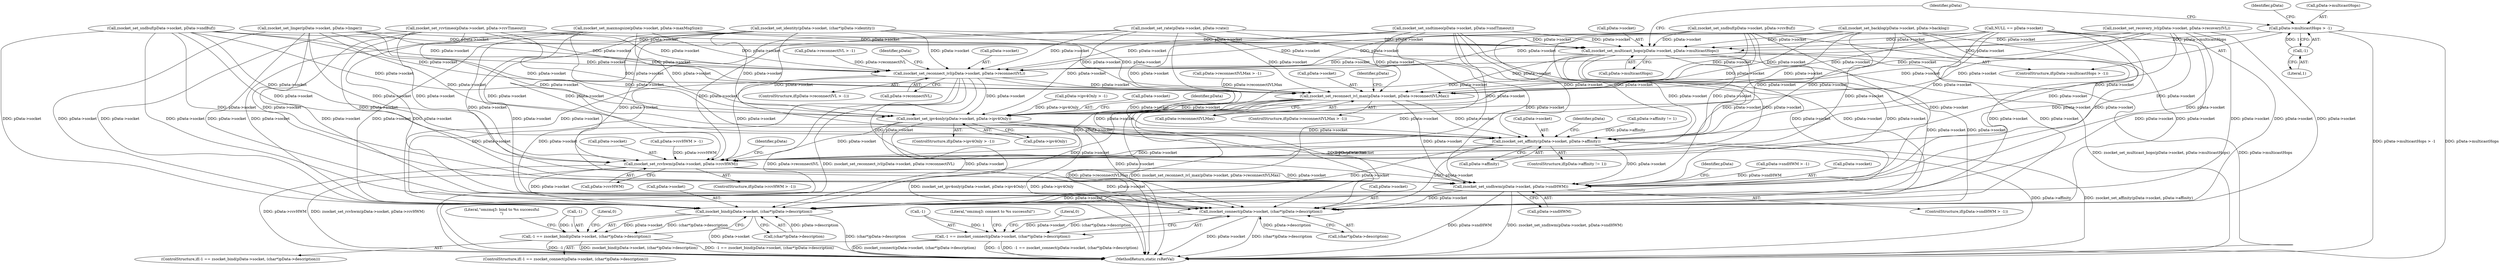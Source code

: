 digraph "1_rsyslog_062d0c671a29f7c6f7dff4a2f1f35df375bbb30b_0@pointer" {
"1000292" [label="(Call,pData->multicastHops > -1)"];
"1000296" [label="(Call,-1)"];
"1000298" [label="(Call,zsocket_set_multicast_hops(pData->socket, pData->multicastHops))"];
"1000312" [label="(Call,zsocket_set_reconnect_ivl(pData->socket, pData->reconnectIVL))"];
"1000326" [label="(Call,zsocket_set_reconnect_ivl_max(pData->socket, pData->reconnectIVLMax))"];
"1000340" [label="(Call,zsocket_set_ipv4only(pData->socket, pData->ipv4Only))"];
"1000353" [label="(Call,zsocket_set_affinity(pData->socket, pData->affinity))"];
"1000367" [label="(Call,zsocket_set_rcvhwm(pData->socket, pData->rcvHWM))"];
"1000381" [label="(Call,zsocket_set_sndhwm(pData->socket, pData->sndHWM))"];
"1000399" [label="(Call,zsocket_bind(pData->socket, (char*)pData->description))"];
"1000396" [label="(Call,-1 == zsocket_bind(pData->socket, (char*)pData->description))"];
"1000431" [label="(Call,zsocket_connect(pData->socket, (char*)pData->description))"];
"1000428" [label="(Call,-1 == zsocket_connect(pData->socket, (char*)pData->description))"];
"1000327" [label="(Call,pData->socket)"];
"1000396" [label="(Call,-1 == zsocket_bind(pData->socket, (char*)pData->description))"];
"1000381" [label="(Call,zsocket_set_sndhwm(pData->socket, pData->sndHWM))"];
"1000336" [label="(Identifier,pData)"];
"1000334" [label="(Call,pData->ipv4Only > -1)"];
"1000320" [label="(Call,pData->reconnectIVLMax > -1)"];
"1000296" [label="(Call,-1)"];
"1000228" [label="(Call,zsocket_set_sndtimeo(pData->socket, pData->sndTimeout))"];
"1000344" [label="(Call,pData->ipv4Only)"];
"1000354" [label="(Call,pData->socket)"];
"1000391" [label="(Identifier,pData)"];
"1000363" [label="(Identifier,pData)"];
"1000200" [label="(Call,zsocket_set_linger(pData->socket, pData->linger))"];
"1000353" [label="(Call,zsocket_set_affinity(pData->socket, pData->affinity))"];
"1000330" [label="(Call,pData->reconnectIVLMax)"];
"1000156" [label="(Call,zsocket_set_identity(pData->socket, (char*)pData->identity))"];
"1000316" [label="(Call,pData->reconnectIVL)"];
"1000242" [label="(Call,zsocket_set_rcvtimeo(pData->socket, pData->rcvTimeout))"];
"1000348" [label="(Call,pData->affinity != 1)"];
"1000186" [label="(Call,zsocket_set_sndbuf(pData->socket, pData->rcvBuf))"];
"1000375" [label="(Call,pData->sndHWM > -1)"];
"1000319" [label="(ControlStructure,if(pData->reconnectIVLMax > -1))"];
"1000312" [label="(Call,zsocket_set_reconnect_ivl(pData->socket, pData->reconnectIVL))"];
"1000300" [label="(Identifier,pData)"];
"1000135" [label="(Call,NULL == pData->socket)"];
"1000284" [label="(Call,zsocket_set_recovery_ivl(pData->socket, pData->recoveryIVL))"];
"1000395" [label="(ControlStructure,if(-1 == zsocket_bind(pData->socket, (char*)pData->description)))"];
"1000374" [label="(ControlStructure,if(pData->sndHWM > -1))"];
"1000270" [label="(Call,zsocket_set_rate(pData->socket, pData->rate))"];
"1000308" [label="(Identifier,pData)"];
"1000421" [label="(Literal,\"omzmq3: bind to %s successful\n\")"];
"1000347" [label="(ControlStructure,if(pData->affinity != 1))"];
"1000397" [label="(Call,-1)"];
"1000357" [label="(Call,pData->affinity)"];
"1000377" [label="(Identifier,pData)"];
"1000382" [label="(Call,pData->socket)"];
"1000297" [label="(Literal,1)"];
"1000442" [label="(Literal,0)"];
"1000313" [label="(Call,pData->socket)"];
"1000340" [label="(Call,zsocket_set_ipv4only(pData->socket, pData->ipv4Only))"];
"1000298" [label="(Call,zsocket_set_multicast_hops(pData->socket, pData->multicastHops))"];
"1000371" [label="(Call,pData->rcvHWM)"];
"1000367" [label="(Call,zsocket_set_rcvhwm(pData->socket, pData->rcvHWM))"];
"1000431" [label="(Call,zsocket_connect(pData->socket, (char*)pData->description))"];
"1000305" [label="(ControlStructure,if(pData->reconnectIVL > -1))"];
"1000429" [label="(Call,-1)"];
"1000326" [label="(Call,zsocket_set_reconnect_ivl_max(pData->socket, pData->reconnectIVLMax))"];
"1000292" [label="(Call,pData->multicastHops > -1)"];
"1000427" [label="(ControlStructure,if(-1 == zsocket_connect(pData->socket, (char*)pData->description)))"];
"1000333" [label="(ControlStructure,if(pData->ipv4Only > -1))"];
"1000341" [label="(Call,pData->socket)"];
"1000368" [label="(Call,pData->socket)"];
"1000306" [label="(Call,pData->reconnectIVL > -1)"];
"1000214" [label="(Call,zsocket_set_backlog(pData->socket, pData->backlog))"];
"1000360" [label="(ControlStructure,if(pData->rcvHWM > -1))"];
"1000399" [label="(Call,zsocket_bind(pData->socket, (char*)pData->description))"];
"1000453" [label="(Literal,\"omzmq3: connect to %s successful\")"];
"1000322" [label="(Identifier,pData)"];
"1000403" [label="(Call,(char*)pData->description)"];
"1000256" [label="(Call,zsocket_set_maxmsgsize(pData->socket, pData->maxMsgSize))"];
"1000410" [label="(Literal,0)"];
"1000459" [label="(MethodReturn,static rsRetVal)"];
"1000432" [label="(Call,pData->socket)"];
"1000302" [label="(Call,pData->multicastHops)"];
"1000299" [label="(Call,pData->socket)"];
"1000435" [label="(Call,(char*)pData->description)"];
"1000291" [label="(ControlStructure,if(pData->multicastHops > -1))"];
"1000361" [label="(Call,pData->rcvHWM > -1)"];
"1000385" [label="(Call,pData->sndHWM)"];
"1000428" [label="(Call,-1 == zsocket_connect(pData->socket, (char*)pData->description))"];
"1000172" [label="(Call,zsocket_set_sndbuf(pData->socket, pData->sndBuf))"];
"1000293" [label="(Call,pData->multicastHops)"];
"1000350" [label="(Identifier,pData)"];
"1000400" [label="(Call,pData->socket)"];
"1000292" -> "1000291"  [label="AST: "];
"1000292" -> "1000296"  [label="CFG: "];
"1000293" -> "1000292"  [label="AST: "];
"1000296" -> "1000292"  [label="AST: "];
"1000300" -> "1000292"  [label="CFG: "];
"1000308" -> "1000292"  [label="CFG: "];
"1000292" -> "1000459"  [label="DDG: pData->multicastHops > -1"];
"1000292" -> "1000459"  [label="DDG: pData->multicastHops"];
"1000296" -> "1000292"  [label="DDG: 1"];
"1000292" -> "1000298"  [label="DDG: pData->multicastHops"];
"1000296" -> "1000297"  [label="CFG: "];
"1000297" -> "1000296"  [label="AST: "];
"1000298" -> "1000291"  [label="AST: "];
"1000298" -> "1000302"  [label="CFG: "];
"1000299" -> "1000298"  [label="AST: "];
"1000302" -> "1000298"  [label="AST: "];
"1000308" -> "1000298"  [label="CFG: "];
"1000298" -> "1000459"  [label="DDG: zsocket_set_multicast_hops(pData->socket, pData->multicastHops)"];
"1000298" -> "1000459"  [label="DDG: pData->multicastHops"];
"1000186" -> "1000298"  [label="DDG: pData->socket"];
"1000200" -> "1000298"  [label="DDG: pData->socket"];
"1000284" -> "1000298"  [label="DDG: pData->socket"];
"1000156" -> "1000298"  [label="DDG: pData->socket"];
"1000228" -> "1000298"  [label="DDG: pData->socket"];
"1000172" -> "1000298"  [label="DDG: pData->socket"];
"1000270" -> "1000298"  [label="DDG: pData->socket"];
"1000214" -> "1000298"  [label="DDG: pData->socket"];
"1000256" -> "1000298"  [label="DDG: pData->socket"];
"1000135" -> "1000298"  [label="DDG: pData->socket"];
"1000242" -> "1000298"  [label="DDG: pData->socket"];
"1000298" -> "1000312"  [label="DDG: pData->socket"];
"1000298" -> "1000326"  [label="DDG: pData->socket"];
"1000298" -> "1000340"  [label="DDG: pData->socket"];
"1000298" -> "1000353"  [label="DDG: pData->socket"];
"1000298" -> "1000367"  [label="DDG: pData->socket"];
"1000298" -> "1000381"  [label="DDG: pData->socket"];
"1000298" -> "1000399"  [label="DDG: pData->socket"];
"1000298" -> "1000431"  [label="DDG: pData->socket"];
"1000312" -> "1000305"  [label="AST: "];
"1000312" -> "1000316"  [label="CFG: "];
"1000313" -> "1000312"  [label="AST: "];
"1000316" -> "1000312"  [label="AST: "];
"1000322" -> "1000312"  [label="CFG: "];
"1000312" -> "1000459"  [label="DDG: zsocket_set_reconnect_ivl(pData->socket, pData->reconnectIVL)"];
"1000312" -> "1000459"  [label="DDG: pData->reconnectIVL"];
"1000186" -> "1000312"  [label="DDG: pData->socket"];
"1000200" -> "1000312"  [label="DDG: pData->socket"];
"1000284" -> "1000312"  [label="DDG: pData->socket"];
"1000156" -> "1000312"  [label="DDG: pData->socket"];
"1000228" -> "1000312"  [label="DDG: pData->socket"];
"1000172" -> "1000312"  [label="DDG: pData->socket"];
"1000270" -> "1000312"  [label="DDG: pData->socket"];
"1000214" -> "1000312"  [label="DDG: pData->socket"];
"1000256" -> "1000312"  [label="DDG: pData->socket"];
"1000135" -> "1000312"  [label="DDG: pData->socket"];
"1000242" -> "1000312"  [label="DDG: pData->socket"];
"1000306" -> "1000312"  [label="DDG: pData->reconnectIVL"];
"1000312" -> "1000326"  [label="DDG: pData->socket"];
"1000312" -> "1000340"  [label="DDG: pData->socket"];
"1000312" -> "1000353"  [label="DDG: pData->socket"];
"1000312" -> "1000367"  [label="DDG: pData->socket"];
"1000312" -> "1000381"  [label="DDG: pData->socket"];
"1000312" -> "1000399"  [label="DDG: pData->socket"];
"1000312" -> "1000431"  [label="DDG: pData->socket"];
"1000326" -> "1000319"  [label="AST: "];
"1000326" -> "1000330"  [label="CFG: "];
"1000327" -> "1000326"  [label="AST: "];
"1000330" -> "1000326"  [label="AST: "];
"1000336" -> "1000326"  [label="CFG: "];
"1000326" -> "1000459"  [label="DDG: zsocket_set_reconnect_ivl_max(pData->socket, pData->reconnectIVLMax)"];
"1000326" -> "1000459"  [label="DDG: pData->reconnectIVLMax"];
"1000186" -> "1000326"  [label="DDG: pData->socket"];
"1000200" -> "1000326"  [label="DDG: pData->socket"];
"1000284" -> "1000326"  [label="DDG: pData->socket"];
"1000156" -> "1000326"  [label="DDG: pData->socket"];
"1000228" -> "1000326"  [label="DDG: pData->socket"];
"1000172" -> "1000326"  [label="DDG: pData->socket"];
"1000270" -> "1000326"  [label="DDG: pData->socket"];
"1000214" -> "1000326"  [label="DDG: pData->socket"];
"1000256" -> "1000326"  [label="DDG: pData->socket"];
"1000135" -> "1000326"  [label="DDG: pData->socket"];
"1000242" -> "1000326"  [label="DDG: pData->socket"];
"1000320" -> "1000326"  [label="DDG: pData->reconnectIVLMax"];
"1000326" -> "1000340"  [label="DDG: pData->socket"];
"1000326" -> "1000353"  [label="DDG: pData->socket"];
"1000326" -> "1000367"  [label="DDG: pData->socket"];
"1000326" -> "1000381"  [label="DDG: pData->socket"];
"1000326" -> "1000399"  [label="DDG: pData->socket"];
"1000326" -> "1000431"  [label="DDG: pData->socket"];
"1000340" -> "1000333"  [label="AST: "];
"1000340" -> "1000344"  [label="CFG: "];
"1000341" -> "1000340"  [label="AST: "];
"1000344" -> "1000340"  [label="AST: "];
"1000350" -> "1000340"  [label="CFG: "];
"1000340" -> "1000459"  [label="DDG: pData->ipv4Only"];
"1000340" -> "1000459"  [label="DDG: zsocket_set_ipv4only(pData->socket, pData->ipv4Only)"];
"1000186" -> "1000340"  [label="DDG: pData->socket"];
"1000200" -> "1000340"  [label="DDG: pData->socket"];
"1000284" -> "1000340"  [label="DDG: pData->socket"];
"1000156" -> "1000340"  [label="DDG: pData->socket"];
"1000228" -> "1000340"  [label="DDG: pData->socket"];
"1000172" -> "1000340"  [label="DDG: pData->socket"];
"1000270" -> "1000340"  [label="DDG: pData->socket"];
"1000214" -> "1000340"  [label="DDG: pData->socket"];
"1000256" -> "1000340"  [label="DDG: pData->socket"];
"1000135" -> "1000340"  [label="DDG: pData->socket"];
"1000242" -> "1000340"  [label="DDG: pData->socket"];
"1000334" -> "1000340"  [label="DDG: pData->ipv4Only"];
"1000340" -> "1000353"  [label="DDG: pData->socket"];
"1000340" -> "1000367"  [label="DDG: pData->socket"];
"1000340" -> "1000381"  [label="DDG: pData->socket"];
"1000340" -> "1000399"  [label="DDG: pData->socket"];
"1000340" -> "1000431"  [label="DDG: pData->socket"];
"1000353" -> "1000347"  [label="AST: "];
"1000353" -> "1000357"  [label="CFG: "];
"1000354" -> "1000353"  [label="AST: "];
"1000357" -> "1000353"  [label="AST: "];
"1000363" -> "1000353"  [label="CFG: "];
"1000353" -> "1000459"  [label="DDG: pData->affinity"];
"1000353" -> "1000459"  [label="DDG: zsocket_set_affinity(pData->socket, pData->affinity)"];
"1000186" -> "1000353"  [label="DDG: pData->socket"];
"1000200" -> "1000353"  [label="DDG: pData->socket"];
"1000284" -> "1000353"  [label="DDG: pData->socket"];
"1000156" -> "1000353"  [label="DDG: pData->socket"];
"1000228" -> "1000353"  [label="DDG: pData->socket"];
"1000172" -> "1000353"  [label="DDG: pData->socket"];
"1000214" -> "1000353"  [label="DDG: pData->socket"];
"1000256" -> "1000353"  [label="DDG: pData->socket"];
"1000270" -> "1000353"  [label="DDG: pData->socket"];
"1000135" -> "1000353"  [label="DDG: pData->socket"];
"1000242" -> "1000353"  [label="DDG: pData->socket"];
"1000348" -> "1000353"  [label="DDG: pData->affinity"];
"1000353" -> "1000367"  [label="DDG: pData->socket"];
"1000353" -> "1000381"  [label="DDG: pData->socket"];
"1000353" -> "1000399"  [label="DDG: pData->socket"];
"1000353" -> "1000431"  [label="DDG: pData->socket"];
"1000367" -> "1000360"  [label="AST: "];
"1000367" -> "1000371"  [label="CFG: "];
"1000368" -> "1000367"  [label="AST: "];
"1000371" -> "1000367"  [label="AST: "];
"1000377" -> "1000367"  [label="CFG: "];
"1000367" -> "1000459"  [label="DDG: zsocket_set_rcvhwm(pData->socket, pData->rcvHWM)"];
"1000367" -> "1000459"  [label="DDG: pData->rcvHWM"];
"1000186" -> "1000367"  [label="DDG: pData->socket"];
"1000200" -> "1000367"  [label="DDG: pData->socket"];
"1000284" -> "1000367"  [label="DDG: pData->socket"];
"1000156" -> "1000367"  [label="DDG: pData->socket"];
"1000228" -> "1000367"  [label="DDG: pData->socket"];
"1000172" -> "1000367"  [label="DDG: pData->socket"];
"1000214" -> "1000367"  [label="DDG: pData->socket"];
"1000256" -> "1000367"  [label="DDG: pData->socket"];
"1000270" -> "1000367"  [label="DDG: pData->socket"];
"1000135" -> "1000367"  [label="DDG: pData->socket"];
"1000242" -> "1000367"  [label="DDG: pData->socket"];
"1000361" -> "1000367"  [label="DDG: pData->rcvHWM"];
"1000367" -> "1000381"  [label="DDG: pData->socket"];
"1000367" -> "1000399"  [label="DDG: pData->socket"];
"1000367" -> "1000431"  [label="DDG: pData->socket"];
"1000381" -> "1000374"  [label="AST: "];
"1000381" -> "1000385"  [label="CFG: "];
"1000382" -> "1000381"  [label="AST: "];
"1000385" -> "1000381"  [label="AST: "];
"1000391" -> "1000381"  [label="CFG: "];
"1000381" -> "1000459"  [label="DDG: zsocket_set_sndhwm(pData->socket, pData->sndHWM)"];
"1000381" -> "1000459"  [label="DDG: pData->sndHWM"];
"1000186" -> "1000381"  [label="DDG: pData->socket"];
"1000200" -> "1000381"  [label="DDG: pData->socket"];
"1000284" -> "1000381"  [label="DDG: pData->socket"];
"1000156" -> "1000381"  [label="DDG: pData->socket"];
"1000228" -> "1000381"  [label="DDG: pData->socket"];
"1000172" -> "1000381"  [label="DDG: pData->socket"];
"1000214" -> "1000381"  [label="DDG: pData->socket"];
"1000256" -> "1000381"  [label="DDG: pData->socket"];
"1000270" -> "1000381"  [label="DDG: pData->socket"];
"1000135" -> "1000381"  [label="DDG: pData->socket"];
"1000242" -> "1000381"  [label="DDG: pData->socket"];
"1000375" -> "1000381"  [label="DDG: pData->sndHWM"];
"1000381" -> "1000399"  [label="DDG: pData->socket"];
"1000381" -> "1000431"  [label="DDG: pData->socket"];
"1000399" -> "1000396"  [label="AST: "];
"1000399" -> "1000403"  [label="CFG: "];
"1000400" -> "1000399"  [label="AST: "];
"1000403" -> "1000399"  [label="AST: "];
"1000396" -> "1000399"  [label="CFG: "];
"1000399" -> "1000459"  [label="DDG: (char*)pData->description"];
"1000399" -> "1000459"  [label="DDG: pData->socket"];
"1000399" -> "1000396"  [label="DDG: pData->socket"];
"1000399" -> "1000396"  [label="DDG: (char*)pData->description"];
"1000186" -> "1000399"  [label="DDG: pData->socket"];
"1000200" -> "1000399"  [label="DDG: pData->socket"];
"1000284" -> "1000399"  [label="DDG: pData->socket"];
"1000156" -> "1000399"  [label="DDG: pData->socket"];
"1000228" -> "1000399"  [label="DDG: pData->socket"];
"1000172" -> "1000399"  [label="DDG: pData->socket"];
"1000214" -> "1000399"  [label="DDG: pData->socket"];
"1000256" -> "1000399"  [label="DDG: pData->socket"];
"1000270" -> "1000399"  [label="DDG: pData->socket"];
"1000135" -> "1000399"  [label="DDG: pData->socket"];
"1000242" -> "1000399"  [label="DDG: pData->socket"];
"1000403" -> "1000399"  [label="DDG: pData->description"];
"1000396" -> "1000395"  [label="AST: "];
"1000397" -> "1000396"  [label="AST: "];
"1000410" -> "1000396"  [label="CFG: "];
"1000421" -> "1000396"  [label="CFG: "];
"1000396" -> "1000459"  [label="DDG: -1 == zsocket_bind(pData->socket, (char*)pData->description)"];
"1000396" -> "1000459"  [label="DDG: -1"];
"1000396" -> "1000459"  [label="DDG: zsocket_bind(pData->socket, (char*)pData->description)"];
"1000397" -> "1000396"  [label="DDG: 1"];
"1000431" -> "1000428"  [label="AST: "];
"1000431" -> "1000435"  [label="CFG: "];
"1000432" -> "1000431"  [label="AST: "];
"1000435" -> "1000431"  [label="AST: "];
"1000428" -> "1000431"  [label="CFG: "];
"1000431" -> "1000459"  [label="DDG: pData->socket"];
"1000431" -> "1000459"  [label="DDG: (char*)pData->description"];
"1000431" -> "1000428"  [label="DDG: pData->socket"];
"1000431" -> "1000428"  [label="DDG: (char*)pData->description"];
"1000186" -> "1000431"  [label="DDG: pData->socket"];
"1000200" -> "1000431"  [label="DDG: pData->socket"];
"1000284" -> "1000431"  [label="DDG: pData->socket"];
"1000156" -> "1000431"  [label="DDG: pData->socket"];
"1000228" -> "1000431"  [label="DDG: pData->socket"];
"1000172" -> "1000431"  [label="DDG: pData->socket"];
"1000214" -> "1000431"  [label="DDG: pData->socket"];
"1000256" -> "1000431"  [label="DDG: pData->socket"];
"1000270" -> "1000431"  [label="DDG: pData->socket"];
"1000135" -> "1000431"  [label="DDG: pData->socket"];
"1000242" -> "1000431"  [label="DDG: pData->socket"];
"1000435" -> "1000431"  [label="DDG: pData->description"];
"1000428" -> "1000427"  [label="AST: "];
"1000429" -> "1000428"  [label="AST: "];
"1000442" -> "1000428"  [label="CFG: "];
"1000453" -> "1000428"  [label="CFG: "];
"1000428" -> "1000459"  [label="DDG: -1 == zsocket_connect(pData->socket, (char*)pData->description)"];
"1000428" -> "1000459"  [label="DDG: zsocket_connect(pData->socket, (char*)pData->description)"];
"1000428" -> "1000459"  [label="DDG: -1"];
"1000429" -> "1000428"  [label="DDG: 1"];
}
